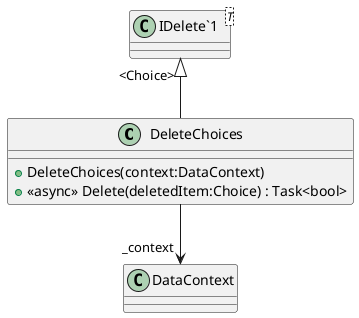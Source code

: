 @startuml
class DeleteChoices {
    + DeleteChoices(context:DataContext)
    + <<async>> Delete(deletedItem:Choice) : Task<bool>
}
class "IDelete`1"<T> {
}
"IDelete`1" "<Choice>" <|-- DeleteChoices
DeleteChoices --> "_context" DataContext
@enduml
